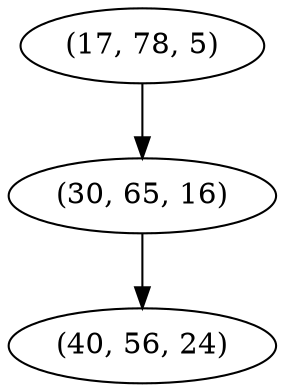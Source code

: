 digraph tree {
    "(17, 78, 5)";
    "(30, 65, 16)";
    "(40, 56, 24)";
    "(17, 78, 5)" -> "(30, 65, 16)";
    "(30, 65, 16)" -> "(40, 56, 24)";
}
